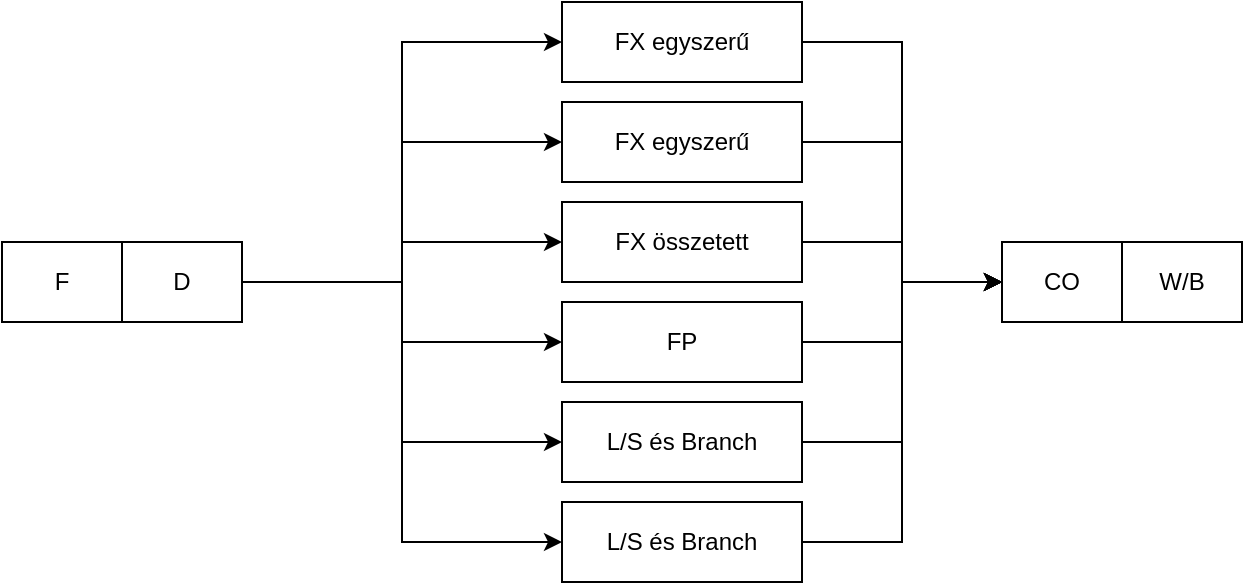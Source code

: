 <mxfile version="14.5.1" type="device"><diagram id="pdCA1ua-PsgRHYJfWVk2" name="Page-1"><mxGraphModel dx="1198" dy="623" grid="1" gridSize="10" guides="1" tooltips="1" connect="1" arrows="1" fold="1" page="1" pageScale="1" pageWidth="2336" pageHeight="1654" math="0" shadow="0"><root><mxCell id="0"/><mxCell id="1" parent="0"/><mxCell id="mc4gnyZROKokxS4cfa1y-23" style="edgeStyle=orthogonalEdgeStyle;rounded=0;orthogonalLoop=1;jettySize=auto;html=1;entryX=0;entryY=0.5;entryDx=0;entryDy=0;" edge="1" parent="1" source="mc4gnyZROKokxS4cfa1y-3" target="mc4gnyZROKokxS4cfa1y-21"><mxGeometry relative="1" as="geometry"/></mxCell><mxCell id="mc4gnyZROKokxS4cfa1y-3" value="FX egyszerű" style="rounded=0;whiteSpace=wrap;html=1;" vertex="1" parent="1"><mxGeometry x="430" y="210" width="120" height="40" as="geometry"/></mxCell><mxCell id="mc4gnyZROKokxS4cfa1y-25" style="edgeStyle=orthogonalEdgeStyle;rounded=0;orthogonalLoop=1;jettySize=auto;html=1;entryX=0;entryY=0.5;entryDx=0;entryDy=0;" edge="1" parent="1" source="mc4gnyZROKokxS4cfa1y-4" target="mc4gnyZROKokxS4cfa1y-21"><mxGeometry relative="1" as="geometry"/></mxCell><mxCell id="mc4gnyZROKokxS4cfa1y-4" value="FX egyszerű" style="rounded=0;whiteSpace=wrap;html=1;" vertex="1" parent="1"><mxGeometry x="430" y="260" width="120" height="40" as="geometry"/></mxCell><mxCell id="mc4gnyZROKokxS4cfa1y-26" style="edgeStyle=orthogonalEdgeStyle;rounded=0;orthogonalLoop=1;jettySize=auto;html=1;entryX=0;entryY=0.5;entryDx=0;entryDy=0;" edge="1" parent="1" source="mc4gnyZROKokxS4cfa1y-5" target="mc4gnyZROKokxS4cfa1y-21"><mxGeometry relative="1" as="geometry"/></mxCell><mxCell id="mc4gnyZROKokxS4cfa1y-5" value="FX összetett" style="rounded=0;whiteSpace=wrap;html=1;" vertex="1" parent="1"><mxGeometry x="430" y="310" width="120" height="40" as="geometry"/></mxCell><mxCell id="mc4gnyZROKokxS4cfa1y-27" style="edgeStyle=orthogonalEdgeStyle;rounded=0;orthogonalLoop=1;jettySize=auto;html=1;entryX=0;entryY=0.5;entryDx=0;entryDy=0;" edge="1" parent="1" source="mc4gnyZROKokxS4cfa1y-6" target="mc4gnyZROKokxS4cfa1y-21"><mxGeometry relative="1" as="geometry"/></mxCell><mxCell id="mc4gnyZROKokxS4cfa1y-6" value="FP" style="rounded=0;whiteSpace=wrap;html=1;" vertex="1" parent="1"><mxGeometry x="430" y="360" width="120" height="40" as="geometry"/></mxCell><mxCell id="mc4gnyZROKokxS4cfa1y-28" style="edgeStyle=orthogonalEdgeStyle;rounded=0;orthogonalLoop=1;jettySize=auto;html=1;entryX=0;entryY=0.5;entryDx=0;entryDy=0;" edge="1" parent="1" source="mc4gnyZROKokxS4cfa1y-7" target="mc4gnyZROKokxS4cfa1y-21"><mxGeometry relative="1" as="geometry"/></mxCell><mxCell id="mc4gnyZROKokxS4cfa1y-7" value="L/S és Branch" style="rounded=0;whiteSpace=wrap;html=1;" vertex="1" parent="1"><mxGeometry x="430" y="410" width="120" height="40" as="geometry"/></mxCell><mxCell id="mc4gnyZROKokxS4cfa1y-29" style="edgeStyle=orthogonalEdgeStyle;rounded=0;orthogonalLoop=1;jettySize=auto;html=1;entryX=0;entryY=0.5;entryDx=0;entryDy=0;" edge="1" parent="1" source="mc4gnyZROKokxS4cfa1y-8" target="mc4gnyZROKokxS4cfa1y-21"><mxGeometry relative="1" as="geometry"/></mxCell><mxCell id="mc4gnyZROKokxS4cfa1y-8" value="L/S és Branch" style="rounded=0;whiteSpace=wrap;html=1;" vertex="1" parent="1"><mxGeometry x="430" y="460" width="120" height="40" as="geometry"/></mxCell><mxCell id="mc4gnyZROKokxS4cfa1y-13" value="F" style="rounded=0;whiteSpace=wrap;html=1;" vertex="1" parent="1"><mxGeometry x="150" y="330" width="60" height="40" as="geometry"/></mxCell><mxCell id="mc4gnyZROKokxS4cfa1y-15" style="edgeStyle=orthogonalEdgeStyle;rounded=0;orthogonalLoop=1;jettySize=auto;html=1;entryX=0;entryY=0.5;entryDx=0;entryDy=0;" edge="1" parent="1" source="mc4gnyZROKokxS4cfa1y-14" target="mc4gnyZROKokxS4cfa1y-3"><mxGeometry relative="1" as="geometry"/></mxCell><mxCell id="mc4gnyZROKokxS4cfa1y-16" style="edgeStyle=orthogonalEdgeStyle;rounded=0;orthogonalLoop=1;jettySize=auto;html=1;exitX=1;exitY=0.5;exitDx=0;exitDy=0;entryX=0;entryY=0.5;entryDx=0;entryDy=0;" edge="1" parent="1" source="mc4gnyZROKokxS4cfa1y-14" target="mc4gnyZROKokxS4cfa1y-4"><mxGeometry relative="1" as="geometry"/></mxCell><mxCell id="mc4gnyZROKokxS4cfa1y-17" style="edgeStyle=orthogonalEdgeStyle;rounded=0;orthogonalLoop=1;jettySize=auto;html=1;exitX=1;exitY=0.5;exitDx=0;exitDy=0;entryX=0;entryY=0.5;entryDx=0;entryDy=0;" edge="1" parent="1" source="mc4gnyZROKokxS4cfa1y-14" target="mc4gnyZROKokxS4cfa1y-5"><mxGeometry relative="1" as="geometry"/></mxCell><mxCell id="mc4gnyZROKokxS4cfa1y-18" style="edgeStyle=orthogonalEdgeStyle;rounded=0;orthogonalLoop=1;jettySize=auto;html=1;exitX=1;exitY=0.5;exitDx=0;exitDy=0;entryX=0;entryY=0.5;entryDx=0;entryDy=0;" edge="1" parent="1" source="mc4gnyZROKokxS4cfa1y-14" target="mc4gnyZROKokxS4cfa1y-6"><mxGeometry relative="1" as="geometry"/></mxCell><mxCell id="mc4gnyZROKokxS4cfa1y-19" style="edgeStyle=orthogonalEdgeStyle;rounded=0;orthogonalLoop=1;jettySize=auto;html=1;exitX=1;exitY=0.5;exitDx=0;exitDy=0;entryX=0;entryY=0.5;entryDx=0;entryDy=0;" edge="1" parent="1" source="mc4gnyZROKokxS4cfa1y-14" target="mc4gnyZROKokxS4cfa1y-7"><mxGeometry relative="1" as="geometry"/></mxCell><mxCell id="mc4gnyZROKokxS4cfa1y-20" style="edgeStyle=orthogonalEdgeStyle;rounded=0;orthogonalLoop=1;jettySize=auto;html=1;exitX=1;exitY=0.5;exitDx=0;exitDy=0;entryX=0;entryY=0.5;entryDx=0;entryDy=0;" edge="1" parent="1" source="mc4gnyZROKokxS4cfa1y-14" target="mc4gnyZROKokxS4cfa1y-8"><mxGeometry relative="1" as="geometry"/></mxCell><mxCell id="mc4gnyZROKokxS4cfa1y-14" value="D" style="rounded=0;whiteSpace=wrap;html=1;" vertex="1" parent="1"><mxGeometry x="210" y="330" width="60" height="40" as="geometry"/></mxCell><mxCell id="mc4gnyZROKokxS4cfa1y-21" value="CO" style="rounded=0;whiteSpace=wrap;html=1;" vertex="1" parent="1"><mxGeometry x="650" y="330" width="60" height="40" as="geometry"/></mxCell><mxCell id="mc4gnyZROKokxS4cfa1y-22" value="W/B" style="rounded=0;whiteSpace=wrap;html=1;" vertex="1" parent="1"><mxGeometry x="710" y="330" width="60" height="40" as="geometry"/></mxCell></root></mxGraphModel></diagram></mxfile>